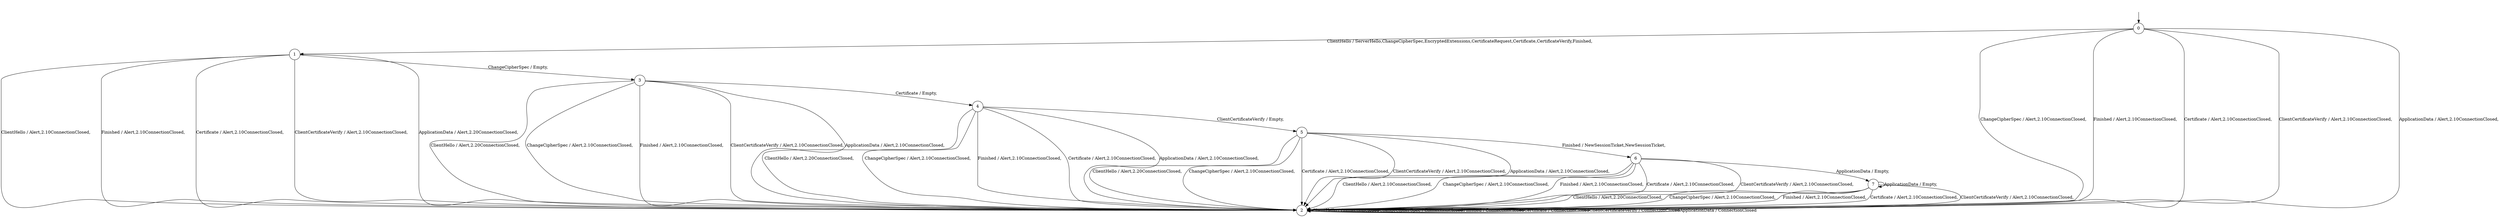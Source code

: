 digraph g {
__start0 [label="" shape="none"];

	s0 [shape="circle" label="0"];
	s1 [shape="circle" label="1"];
	s2 [shape="circle" label="2"];
	s3 [shape="circle" label="3"];
	s4 [shape="circle" label="4"];
	s5 [shape="circle" label="5"];
	s6 [shape="circle" label="6"];
	s7 [shape="circle" label="7"];
	s0 -> s1 [label="ClientHello / ServerHello,ChangeCipherSpec,EncryptedExtensions,CertificateRequest,Certificate,CertificateVerify,Finished,"];
	s0 -> s2 [label="ChangeCipherSpec / Alert,2.10ConnectionClosed,"];
	s0 -> s2 [label="Finished / Alert,2.10ConnectionClosed,"];
	s0 -> s2 [label="Certificate / Alert,2.10ConnectionClosed,"];
	s0 -> s2 [label="ClientCertificateVerify / Alert,2.10ConnectionClosed,"];
	s0 -> s2 [label="ApplicationData / Alert,2.10ConnectionClosed,"];
	s1 -> s2 [label="ClientHello / Alert,2.10ConnectionClosed,"];
	s1 -> s3 [label="ChangeCipherSpec / Empty,"];
	s1 -> s2 [label="Finished / Alert,2.10ConnectionClosed,"];
	s1 -> s2 [label="Certificate / Alert,2.10ConnectionClosed,"];
	s1 -> s2 [label="ClientCertificateVerify / Alert,2.10ConnectionClosed,"];
	s1 -> s2 [label="ApplicationData / Alert,2.20ConnectionClosed,"];
	s2 -> s2 [label="ClientHello / ConnectionClosed"];
	s2 -> s2 [label="ChangeCipherSpec / ConnectionClosed"];
	s2 -> s2 [label="Finished / ConnectionClosed"];
	s2 -> s2 [label="Certificate / ConnectionClosed"];
	s2 -> s2 [label="ClientCertificateVerify / ConnectionClosed"];
	s2 -> s2 [label="ApplicationData / ConnectionClosed"];
	s3 -> s2 [label="ClientHello / Alert,2.20ConnectionClosed,"];
	s3 -> s2 [label="ChangeCipherSpec / Alert,2.10ConnectionClosed,"];
	s3 -> s2 [label="Finished / Alert,2.10ConnectionClosed,"];
	s3 -> s4 [label="Certificate / Empty,"];
	s3 -> s2 [label="ClientCertificateVerify / Alert,2.10ConnectionClosed,"];
	s3 -> s2 [label="ApplicationData / Alert,2.10ConnectionClosed,"];
	s4 -> s2 [label="ClientHello / Alert,2.20ConnectionClosed,"];
	s4 -> s2 [label="ChangeCipherSpec / Alert,2.10ConnectionClosed,"];
	s4 -> s2 [label="Finished / Alert,2.10ConnectionClosed,"];
	s4 -> s2 [label="Certificate / Alert,2.10ConnectionClosed,"];
	s4 -> s5 [label="ClientCertificateVerify / Empty,"];
	s4 -> s2 [label="ApplicationData / Alert,2.10ConnectionClosed,"];
	s5 -> s2 [label="ClientHello / Alert,2.20ConnectionClosed,"];
	s5 -> s2 [label="ChangeCipherSpec / Alert,2.10ConnectionClosed,"];
	s5 -> s6 [label="Finished / NewSessionTicket,NewSessionTicket,"];
	s5 -> s2 [label="Certificate / Alert,2.10ConnectionClosed,"];
	s5 -> s2 [label="ClientCertificateVerify / Alert,2.10ConnectionClosed,"];
	s5 -> s2 [label="ApplicationData / Alert,2.10ConnectionClosed,"];
	s6 -> s2 [label="ClientHello / Alert,2.10ConnectionClosed,"];
	s6 -> s2 [label="ChangeCipherSpec / Alert,2.10ConnectionClosed,"];
	s6 -> s2 [label="Finished / Alert,2.10ConnectionClosed,"];
	s6 -> s2 [label="Certificate / Alert,2.10ConnectionClosed,"];
	s6 -> s2 [label="ClientCertificateVerify / Alert,2.10ConnectionClosed,"];
	s6 -> s7 [label="ApplicationData / Empty,"];
	s7 -> s2 [label="ClientHello / Alert,2.20ConnectionClosed,"];
	s7 -> s2 [label="ChangeCipherSpec / Alert,2.10ConnectionClosed,"];
	s7 -> s2 [label="Finished / Alert,2.10ConnectionClosed,"];
	s7 -> s2 [label="Certificate / Alert,2.10ConnectionClosed,"];
	s7 -> s2 [label="ClientCertificateVerify / Alert,2.10ConnectionClosed,"];
	s7 -> s7 [label="ApplicationData / Empty,"];

__start0 -> s0;
}
